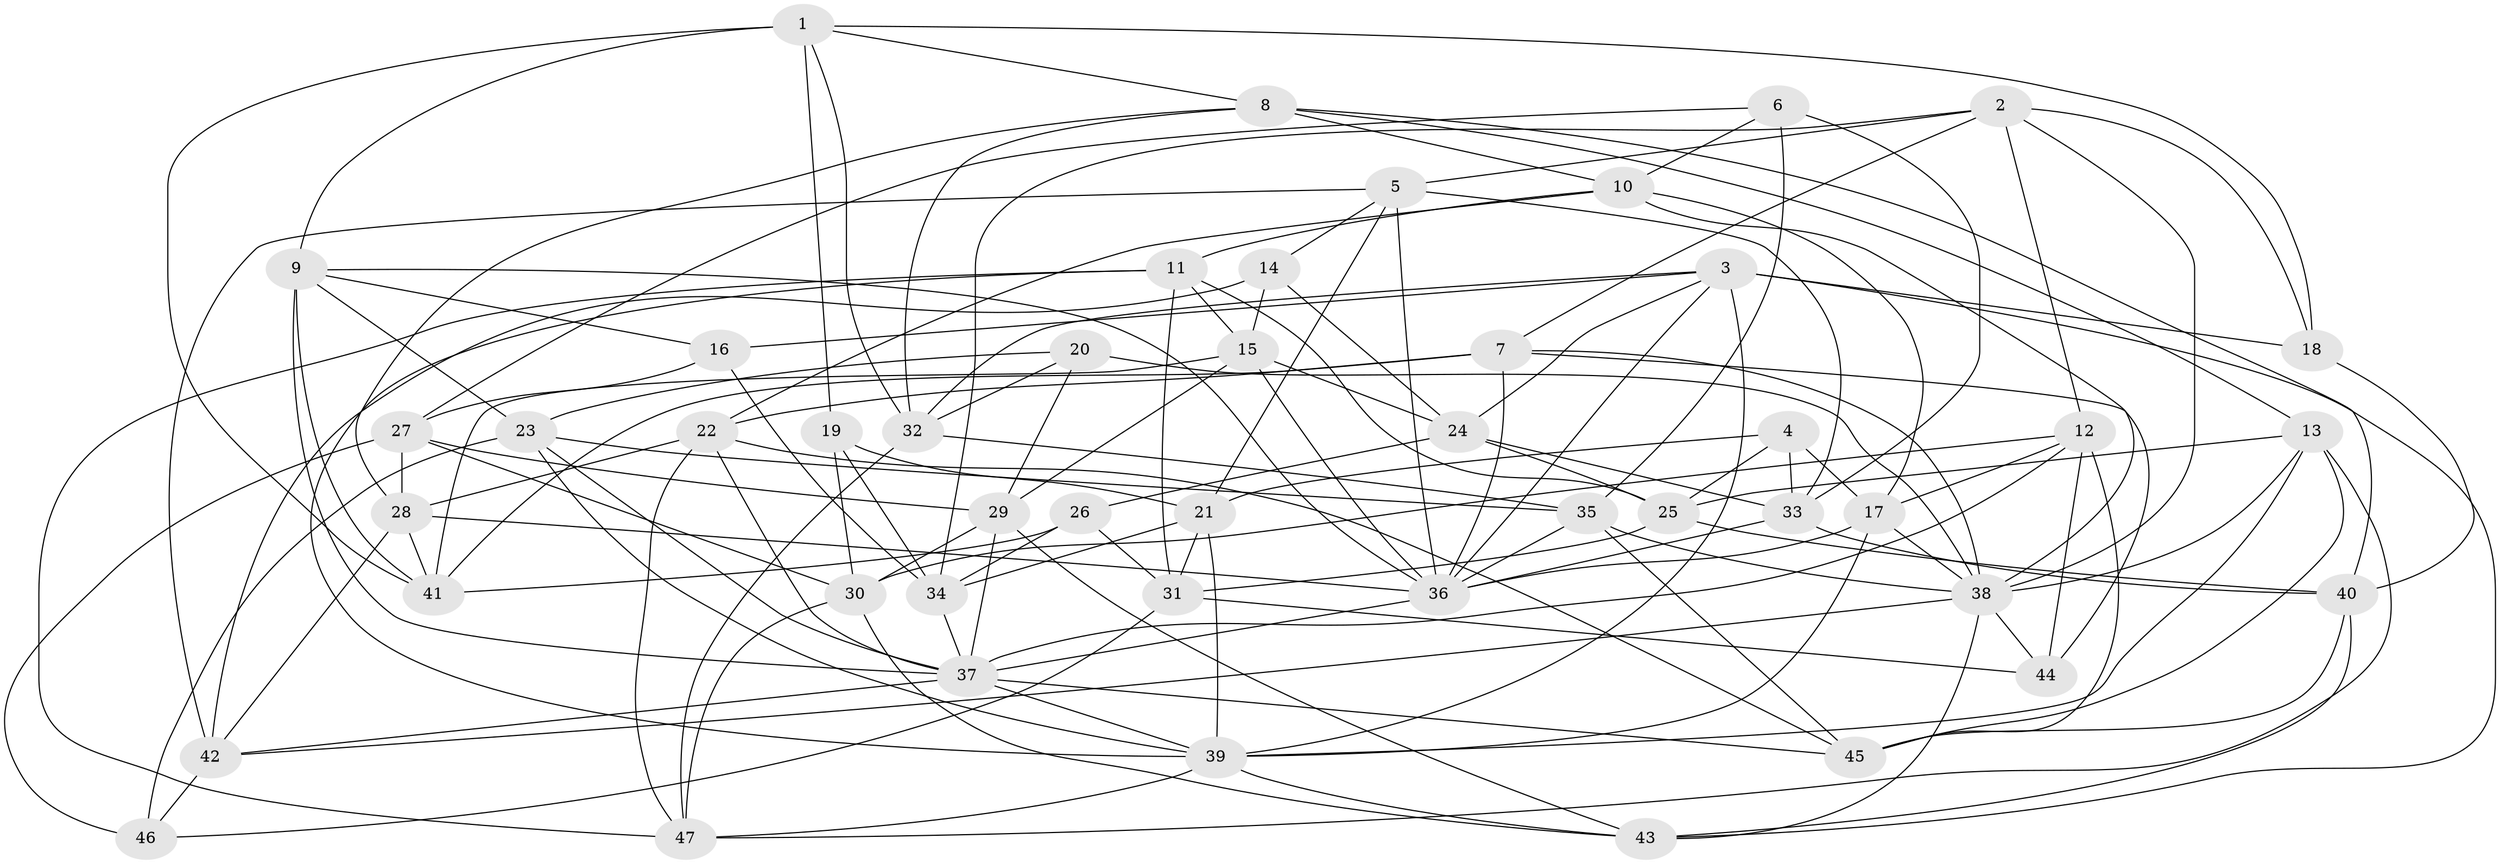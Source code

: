 // original degree distribution, {4: 1.0}
// Generated by graph-tools (version 1.1) at 2025/50/03/09/25 03:50:51]
// undirected, 47 vertices, 139 edges
graph export_dot {
graph [start="1"]
  node [color=gray90,style=filled];
  1;
  2;
  3;
  4;
  5;
  6;
  7;
  8;
  9;
  10;
  11;
  12;
  13;
  14;
  15;
  16;
  17;
  18;
  19;
  20;
  21;
  22;
  23;
  24;
  25;
  26;
  27;
  28;
  29;
  30;
  31;
  32;
  33;
  34;
  35;
  36;
  37;
  38;
  39;
  40;
  41;
  42;
  43;
  44;
  45;
  46;
  47;
  1 -- 8 [weight=1.0];
  1 -- 9 [weight=1.0];
  1 -- 18 [weight=1.0];
  1 -- 19 [weight=1.0];
  1 -- 32 [weight=1.0];
  1 -- 41 [weight=1.0];
  2 -- 5 [weight=1.0];
  2 -- 7 [weight=1.0];
  2 -- 12 [weight=1.0];
  2 -- 18 [weight=1.0];
  2 -- 34 [weight=1.0];
  2 -- 38 [weight=1.0];
  3 -- 16 [weight=1.0];
  3 -- 18 [weight=1.0];
  3 -- 24 [weight=1.0];
  3 -- 32 [weight=1.0];
  3 -- 36 [weight=1.0];
  3 -- 39 [weight=2.0];
  3 -- 43 [weight=1.0];
  4 -- 17 [weight=1.0];
  4 -- 21 [weight=1.0];
  4 -- 25 [weight=1.0];
  4 -- 33 [weight=1.0];
  5 -- 14 [weight=1.0];
  5 -- 21 [weight=1.0];
  5 -- 33 [weight=1.0];
  5 -- 36 [weight=1.0];
  5 -- 42 [weight=1.0];
  6 -- 10 [weight=1.0];
  6 -- 27 [weight=1.0];
  6 -- 33 [weight=1.0];
  6 -- 35 [weight=1.0];
  7 -- 22 [weight=1.0];
  7 -- 36 [weight=1.0];
  7 -- 38 [weight=1.0];
  7 -- 41 [weight=1.0];
  7 -- 44 [weight=1.0];
  8 -- 10 [weight=1.0];
  8 -- 13 [weight=1.0];
  8 -- 28 [weight=1.0];
  8 -- 32 [weight=1.0];
  8 -- 40 [weight=1.0];
  9 -- 16 [weight=1.0];
  9 -- 23 [weight=1.0];
  9 -- 36 [weight=1.0];
  9 -- 37 [weight=1.0];
  9 -- 41 [weight=1.0];
  10 -- 11 [weight=1.0];
  10 -- 17 [weight=1.0];
  10 -- 22 [weight=1.0];
  10 -- 38 [weight=1.0];
  11 -- 15 [weight=1.0];
  11 -- 25 [weight=1.0];
  11 -- 31 [weight=1.0];
  11 -- 39 [weight=1.0];
  11 -- 47 [weight=1.0];
  12 -- 17 [weight=1.0];
  12 -- 30 [weight=1.0];
  12 -- 37 [weight=1.0];
  12 -- 44 [weight=1.0];
  12 -- 45 [weight=1.0];
  13 -- 25 [weight=1.0];
  13 -- 38 [weight=1.0];
  13 -- 39 [weight=1.0];
  13 -- 45 [weight=1.0];
  13 -- 47 [weight=1.0];
  14 -- 15 [weight=1.0];
  14 -- 24 [weight=1.0];
  14 -- 42 [weight=1.0];
  15 -- 24 [weight=1.0];
  15 -- 29 [weight=1.0];
  15 -- 36 [weight=1.0];
  15 -- 41 [weight=1.0];
  16 -- 27 [weight=1.0];
  16 -- 34 [weight=1.0];
  17 -- 36 [weight=1.0];
  17 -- 38 [weight=1.0];
  17 -- 39 [weight=1.0];
  18 -- 40 [weight=1.0];
  19 -- 21 [weight=1.0];
  19 -- 30 [weight=1.0];
  19 -- 34 [weight=1.0];
  20 -- 23 [weight=1.0];
  20 -- 29 [weight=1.0];
  20 -- 32 [weight=1.0];
  20 -- 38 [weight=1.0];
  21 -- 31 [weight=1.0];
  21 -- 34 [weight=1.0];
  21 -- 39 [weight=1.0];
  22 -- 28 [weight=1.0];
  22 -- 37 [weight=1.0];
  22 -- 45 [weight=1.0];
  22 -- 47 [weight=1.0];
  23 -- 35 [weight=1.0];
  23 -- 37 [weight=1.0];
  23 -- 39 [weight=1.0];
  23 -- 46 [weight=1.0];
  24 -- 25 [weight=1.0];
  24 -- 26 [weight=1.0];
  24 -- 33 [weight=1.0];
  25 -- 31 [weight=1.0];
  25 -- 40 [weight=1.0];
  26 -- 31 [weight=1.0];
  26 -- 34 [weight=1.0];
  26 -- 41 [weight=1.0];
  27 -- 28 [weight=1.0];
  27 -- 29 [weight=1.0];
  27 -- 30 [weight=1.0];
  27 -- 46 [weight=1.0];
  28 -- 36 [weight=1.0];
  28 -- 41 [weight=1.0];
  28 -- 42 [weight=1.0];
  29 -- 30 [weight=1.0];
  29 -- 37 [weight=1.0];
  29 -- 43 [weight=1.0];
  30 -- 43 [weight=1.0];
  30 -- 47 [weight=1.0];
  31 -- 44 [weight=1.0];
  31 -- 46 [weight=1.0];
  32 -- 35 [weight=1.0];
  32 -- 47 [weight=1.0];
  33 -- 36 [weight=1.0];
  33 -- 40 [weight=1.0];
  34 -- 37 [weight=1.0];
  35 -- 36 [weight=1.0];
  35 -- 38 [weight=1.0];
  35 -- 45 [weight=1.0];
  36 -- 37 [weight=1.0];
  37 -- 39 [weight=1.0];
  37 -- 42 [weight=1.0];
  37 -- 45 [weight=1.0];
  38 -- 42 [weight=1.0];
  38 -- 43 [weight=1.0];
  38 -- 44 [weight=1.0];
  39 -- 43 [weight=1.0];
  39 -- 47 [weight=1.0];
  40 -- 43 [weight=1.0];
  40 -- 45 [weight=1.0];
  42 -- 46 [weight=1.0];
}
